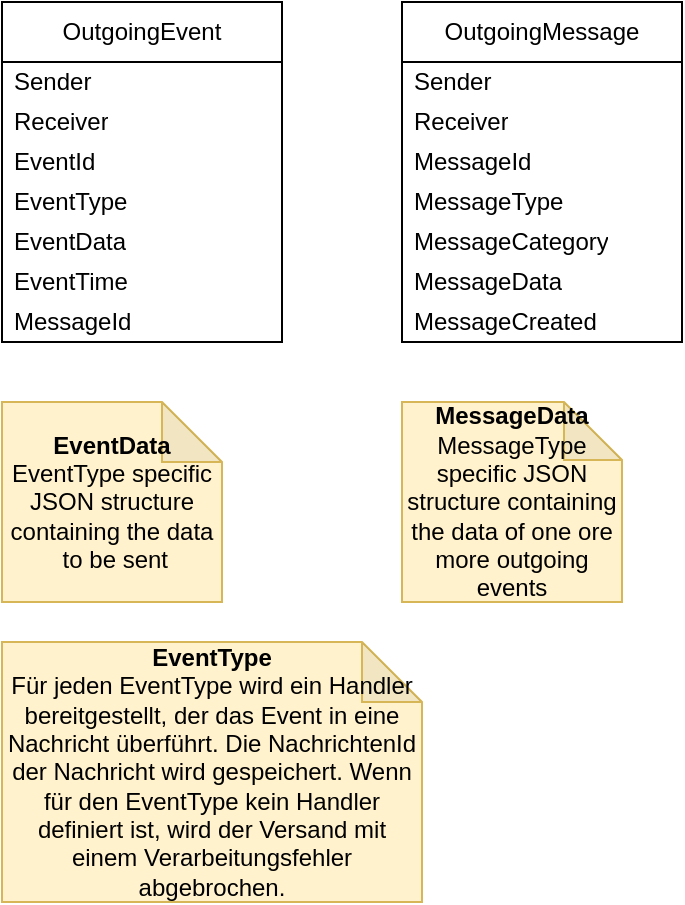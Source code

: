 <mxfile version="24.4.9" type="github">
  <diagram name="Seite-1" id="YK1ayBAXCo4zHLLxA4et">
    <mxGraphModel dx="783" dy="698" grid="1" gridSize="10" guides="1" tooltips="1" connect="1" arrows="1" fold="1" page="1" pageScale="1" pageWidth="827" pageHeight="1169" math="0" shadow="0">
      <root>
        <mxCell id="0" />
        <mxCell id="1" parent="0" />
        <mxCell id="UbyreCae_YLPJ1FmVZYK-16" value="OutgoingEvent" style="swimlane;fontStyle=0;childLayout=stackLayout;horizontal=1;startSize=30;horizontalStack=0;resizeParent=1;resizeParentMax=0;resizeLast=0;collapsible=1;marginBottom=0;whiteSpace=wrap;html=1;" vertex="1" parent="1">
          <mxGeometry x="40" y="640" width="140" height="170" as="geometry" />
        </mxCell>
        <mxCell id="UbyreCae_YLPJ1FmVZYK-17" value="Sender" style="text;strokeColor=none;fillColor=none;align=left;verticalAlign=middle;spacingLeft=4;spacingRight=4;overflow=hidden;points=[[0,0.5],[1,0.5]];portConstraint=eastwest;rotatable=0;whiteSpace=wrap;html=1;" vertex="1" parent="UbyreCae_YLPJ1FmVZYK-16">
          <mxGeometry y="30" width="140" height="20" as="geometry" />
        </mxCell>
        <mxCell id="UbyreCae_YLPJ1FmVZYK-18" value="Receiver" style="text;strokeColor=none;fillColor=none;align=left;verticalAlign=middle;spacingLeft=4;spacingRight=4;overflow=hidden;points=[[0,0.5],[1,0.5]];portConstraint=eastwest;rotatable=0;whiteSpace=wrap;html=1;" vertex="1" parent="UbyreCae_YLPJ1FmVZYK-16">
          <mxGeometry y="50" width="140" height="20" as="geometry" />
        </mxCell>
        <mxCell id="UbyreCae_YLPJ1FmVZYK-30" value="EventId" style="text;strokeColor=none;fillColor=none;align=left;verticalAlign=middle;spacingLeft=4;spacingRight=4;overflow=hidden;points=[[0,0.5],[1,0.5]];portConstraint=eastwest;rotatable=0;whiteSpace=wrap;html=1;" vertex="1" parent="UbyreCae_YLPJ1FmVZYK-16">
          <mxGeometry y="70" width="140" height="20" as="geometry" />
        </mxCell>
        <mxCell id="UbyreCae_YLPJ1FmVZYK-19" value="EventType" style="text;strokeColor=none;fillColor=none;align=left;verticalAlign=middle;spacingLeft=4;spacingRight=4;overflow=hidden;points=[[0,0.5],[1,0.5]];portConstraint=eastwest;rotatable=0;whiteSpace=wrap;html=1;" vertex="1" parent="UbyreCae_YLPJ1FmVZYK-16">
          <mxGeometry y="90" width="140" height="20" as="geometry" />
        </mxCell>
        <mxCell id="UbyreCae_YLPJ1FmVZYK-21" value="EventData" style="text;strokeColor=none;fillColor=none;align=left;verticalAlign=middle;spacingLeft=4;spacingRight=4;overflow=hidden;points=[[0,0.5],[1,0.5]];portConstraint=eastwest;rotatable=0;whiteSpace=wrap;html=1;" vertex="1" parent="UbyreCae_YLPJ1FmVZYK-16">
          <mxGeometry y="110" width="140" height="20" as="geometry" />
        </mxCell>
        <mxCell id="UbyreCae_YLPJ1FmVZYK-20" value="EventTime" style="text;strokeColor=none;fillColor=none;align=left;verticalAlign=middle;spacingLeft=4;spacingRight=4;overflow=hidden;points=[[0,0.5],[1,0.5]];portConstraint=eastwest;rotatable=0;whiteSpace=wrap;html=1;" vertex="1" parent="UbyreCae_YLPJ1FmVZYK-16">
          <mxGeometry y="130" width="140" height="20" as="geometry" />
        </mxCell>
        <mxCell id="UbyreCae_YLPJ1FmVZYK-31" value="MessageId" style="text;strokeColor=none;fillColor=none;align=left;verticalAlign=middle;spacingLeft=4;spacingRight=4;overflow=hidden;points=[[0,0.5],[1,0.5]];portConstraint=eastwest;rotatable=0;whiteSpace=wrap;html=1;" vertex="1" parent="UbyreCae_YLPJ1FmVZYK-16">
          <mxGeometry y="150" width="140" height="20" as="geometry" />
        </mxCell>
        <mxCell id="UbyreCae_YLPJ1FmVZYK-22" value="OutgoingMessage" style="swimlane;fontStyle=0;childLayout=stackLayout;horizontal=1;startSize=30;horizontalStack=0;resizeParent=1;resizeParentMax=0;resizeLast=0;collapsible=1;marginBottom=0;whiteSpace=wrap;html=1;" vertex="1" parent="1">
          <mxGeometry x="240" y="640" width="140" height="170" as="geometry" />
        </mxCell>
        <mxCell id="UbyreCae_YLPJ1FmVZYK-23" value="Sender" style="text;strokeColor=none;fillColor=none;align=left;verticalAlign=middle;spacingLeft=4;spacingRight=4;overflow=hidden;points=[[0,0.5],[1,0.5]];portConstraint=eastwest;rotatable=0;whiteSpace=wrap;html=1;" vertex="1" parent="UbyreCae_YLPJ1FmVZYK-22">
          <mxGeometry y="30" width="140" height="20" as="geometry" />
        </mxCell>
        <mxCell id="UbyreCae_YLPJ1FmVZYK-24" value="Receiver" style="text;strokeColor=none;fillColor=none;align=left;verticalAlign=middle;spacingLeft=4;spacingRight=4;overflow=hidden;points=[[0,0.5],[1,0.5]];portConstraint=eastwest;rotatable=0;whiteSpace=wrap;html=1;" vertex="1" parent="UbyreCae_YLPJ1FmVZYK-22">
          <mxGeometry y="50" width="140" height="20" as="geometry" />
        </mxCell>
        <mxCell id="UbyreCae_YLPJ1FmVZYK-29" value="MessageId" style="text;strokeColor=none;fillColor=none;align=left;verticalAlign=middle;spacingLeft=4;spacingRight=4;overflow=hidden;points=[[0,0.5],[1,0.5]];portConstraint=eastwest;rotatable=0;whiteSpace=wrap;html=1;flipV=1;" vertex="1" parent="UbyreCae_YLPJ1FmVZYK-22">
          <mxGeometry y="70" width="140" height="20" as="geometry" />
        </mxCell>
        <mxCell id="UbyreCae_YLPJ1FmVZYK-27" value="MessageType" style="text;strokeColor=none;fillColor=none;align=left;verticalAlign=middle;spacingLeft=4;spacingRight=4;overflow=hidden;points=[[0,0.5],[1,0.5]];portConstraint=eastwest;rotatable=0;whiteSpace=wrap;html=1;" vertex="1" parent="UbyreCae_YLPJ1FmVZYK-22">
          <mxGeometry y="90" width="140" height="20" as="geometry" />
        </mxCell>
        <mxCell id="UbyreCae_YLPJ1FmVZYK-33" value="MessageCategory" style="text;strokeColor=none;fillColor=none;align=left;verticalAlign=middle;spacingLeft=4;spacingRight=4;overflow=hidden;points=[[0,0.5],[1,0.5]];portConstraint=eastwest;rotatable=0;whiteSpace=wrap;html=1;" vertex="1" parent="UbyreCae_YLPJ1FmVZYK-22">
          <mxGeometry y="110" width="140" height="20" as="geometry" />
        </mxCell>
        <mxCell id="UbyreCae_YLPJ1FmVZYK-28" value="MessageData" style="text;strokeColor=none;fillColor=none;align=left;verticalAlign=middle;spacingLeft=4;spacingRight=4;overflow=hidden;points=[[0,0.5],[1,0.5]];portConstraint=eastwest;rotatable=0;whiteSpace=wrap;html=1;" vertex="1" parent="UbyreCae_YLPJ1FmVZYK-22">
          <mxGeometry y="130" width="140" height="20" as="geometry" />
        </mxCell>
        <mxCell id="UbyreCae_YLPJ1FmVZYK-41" value="MessageCreated" style="text;strokeColor=none;fillColor=none;align=left;verticalAlign=middle;spacingLeft=4;spacingRight=4;overflow=hidden;points=[[0,0.5],[1,0.5]];portConstraint=eastwest;rotatable=0;whiteSpace=wrap;html=1;" vertex="1" parent="UbyreCae_YLPJ1FmVZYK-22">
          <mxGeometry y="150" width="140" height="20" as="geometry" />
        </mxCell>
        <mxCell id="UbyreCae_YLPJ1FmVZYK-34" value="&lt;b&gt;EventData&lt;/b&gt;&lt;div&gt;EventType specific JSON structure containing the data &amp;nbsp;to be sent&lt;/div&gt;" style="shape=note;whiteSpace=wrap;html=1;backgroundOutline=1;darkOpacity=0.05;fillColor=#fff2cc;strokeColor=#d6b656;" vertex="1" parent="1">
          <mxGeometry x="40" y="840" width="110" height="100" as="geometry" />
        </mxCell>
        <mxCell id="UbyreCae_YLPJ1FmVZYK-39" value="&lt;b&gt;MessageData&lt;/b&gt;&lt;div&gt;MessageType specific JSON structure containing the data of one ore more outgoing events&lt;/div&gt;" style="shape=note;whiteSpace=wrap;html=1;backgroundOutline=1;darkOpacity=0.05;fillColor=#fff2cc;strokeColor=#d6b656;size=29;" vertex="1" parent="1">
          <mxGeometry x="240" y="840" width="110" height="100" as="geometry" />
        </mxCell>
        <mxCell id="UbyreCae_YLPJ1FmVZYK-40" value="&lt;b&gt;EventType&lt;/b&gt;&lt;div&gt;Für jeden EventType wird ein Handler bereitgestellt, der das Event in eine Nachricht überführt. Die NachrichtenId der Nachricht wird gespeichert. Wenn für den EventType kein Handler definiert ist, wird der Versand mit einem Verarbeitungsfehler abgebrochen.&lt;/div&gt;" style="shape=note;whiteSpace=wrap;html=1;backgroundOutline=1;darkOpacity=0.05;fillColor=#fff2cc;strokeColor=#d6b656;" vertex="1" parent="1">
          <mxGeometry x="40" y="960" width="210" height="130" as="geometry" />
        </mxCell>
      </root>
    </mxGraphModel>
  </diagram>
</mxfile>
